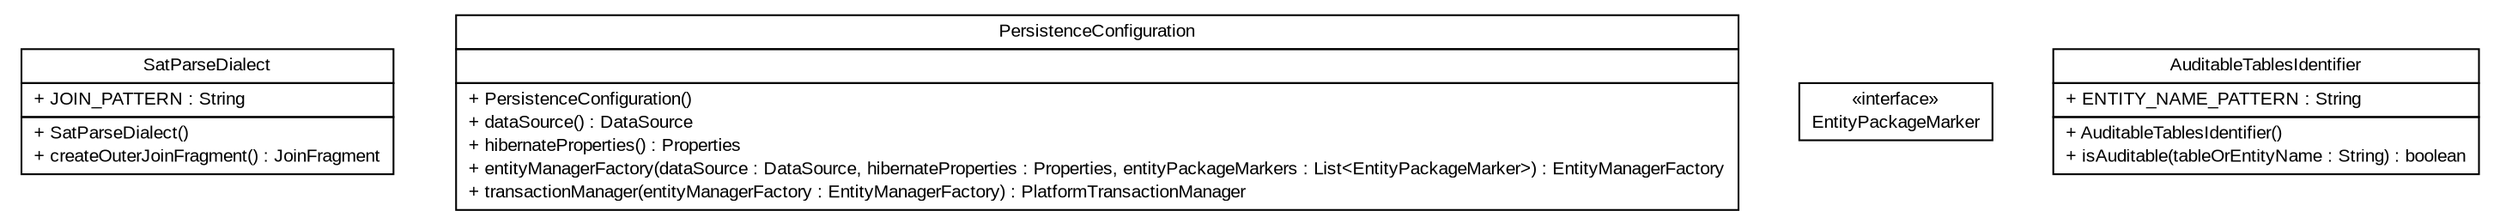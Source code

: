 #!/usr/local/bin/dot
#
# Class diagram 
# Generated by UMLGraph version R5_6 (http://www.umlgraph.org/)
#

digraph G {
	edge [fontname="arial",fontsize=10,labelfontname="arial",labelfontsize=10];
	node [fontname="arial",fontsize=10,shape=plaintext];
	nodesep=0.25;
	ranksep=0.5;
	// br.gov.to.sefaz.persistence.configuration.SatParseDialect
	c13583 [label=<<table title="br.gov.to.sefaz.persistence.configuration.SatParseDialect" border="0" cellborder="1" cellspacing="0" cellpadding="2" port="p" href="./SatParseDialect.html">
		<tr><td><table border="0" cellspacing="0" cellpadding="1">
<tr><td align="center" balign="center"> SatParseDialect </td></tr>
		</table></td></tr>
		<tr><td><table border="0" cellspacing="0" cellpadding="1">
<tr><td align="left" balign="left"> + JOIN_PATTERN : String </td></tr>
		</table></td></tr>
		<tr><td><table border="0" cellspacing="0" cellpadding="1">
<tr><td align="left" balign="left"> + SatParseDialect() </td></tr>
<tr><td align="left" balign="left"> + createOuterJoinFragment() : JoinFragment </td></tr>
		</table></td></tr>
		</table>>, URL="./SatParseDialect.html", fontname="arial", fontcolor="black", fontsize=10.0];
	// br.gov.to.sefaz.persistence.configuration.PersistenceConfiguration
	c13584 [label=<<table title="br.gov.to.sefaz.persistence.configuration.PersistenceConfiguration" border="0" cellborder="1" cellspacing="0" cellpadding="2" port="p" href="./PersistenceConfiguration.html">
		<tr><td><table border="0" cellspacing="0" cellpadding="1">
<tr><td align="center" balign="center"> PersistenceConfiguration </td></tr>
		</table></td></tr>
		<tr><td><table border="0" cellspacing="0" cellpadding="1">
<tr><td align="left" balign="left">  </td></tr>
		</table></td></tr>
		<tr><td><table border="0" cellspacing="0" cellpadding="1">
<tr><td align="left" balign="left"> + PersistenceConfiguration() </td></tr>
<tr><td align="left" balign="left"> + dataSource() : DataSource </td></tr>
<tr><td align="left" balign="left"> + hibernateProperties() : Properties </td></tr>
<tr><td align="left" balign="left"> + entityManagerFactory(dataSource : DataSource, hibernateProperties : Properties, entityPackageMarkers : List&lt;EntityPackageMarker&gt;) : EntityManagerFactory </td></tr>
<tr><td align="left" balign="left"> + transactionManager(entityManagerFactory : EntityManagerFactory) : PlatformTransactionManager </td></tr>
		</table></td></tr>
		</table>>, URL="./PersistenceConfiguration.html", fontname="arial", fontcolor="black", fontsize=10.0];
	// br.gov.to.sefaz.persistence.configuration.EntityPackageMarker
	c13585 [label=<<table title="br.gov.to.sefaz.persistence.configuration.EntityPackageMarker" border="0" cellborder="1" cellspacing="0" cellpadding="2" port="p" href="./EntityPackageMarker.html">
		<tr><td><table border="0" cellspacing="0" cellpadding="1">
<tr><td align="center" balign="center"> &#171;interface&#187; </td></tr>
<tr><td align="center" balign="center"> EntityPackageMarker </td></tr>
		</table></td></tr>
		</table>>, URL="./EntityPackageMarker.html", fontname="arial", fontcolor="black", fontsize=10.0];
	// br.gov.to.sefaz.persistence.configuration.AuditableTablesIdentifier
	c13586 [label=<<table title="br.gov.to.sefaz.persistence.configuration.AuditableTablesIdentifier" border="0" cellborder="1" cellspacing="0" cellpadding="2" port="p" href="./AuditableTablesIdentifier.html">
		<tr><td><table border="0" cellspacing="0" cellpadding="1">
<tr><td align="center" balign="center"> AuditableTablesIdentifier </td></tr>
		</table></td></tr>
		<tr><td><table border="0" cellspacing="0" cellpadding="1">
<tr><td align="left" balign="left"> + ENTITY_NAME_PATTERN : String </td></tr>
		</table></td></tr>
		<tr><td><table border="0" cellspacing="0" cellpadding="1">
<tr><td align="left" balign="left"> + AuditableTablesIdentifier() </td></tr>
<tr><td align="left" balign="left"> + isAuditable(tableOrEntityName : String) : boolean </td></tr>
		</table></td></tr>
		</table>>, URL="./AuditableTablesIdentifier.html", fontname="arial", fontcolor="black", fontsize=10.0];
}

